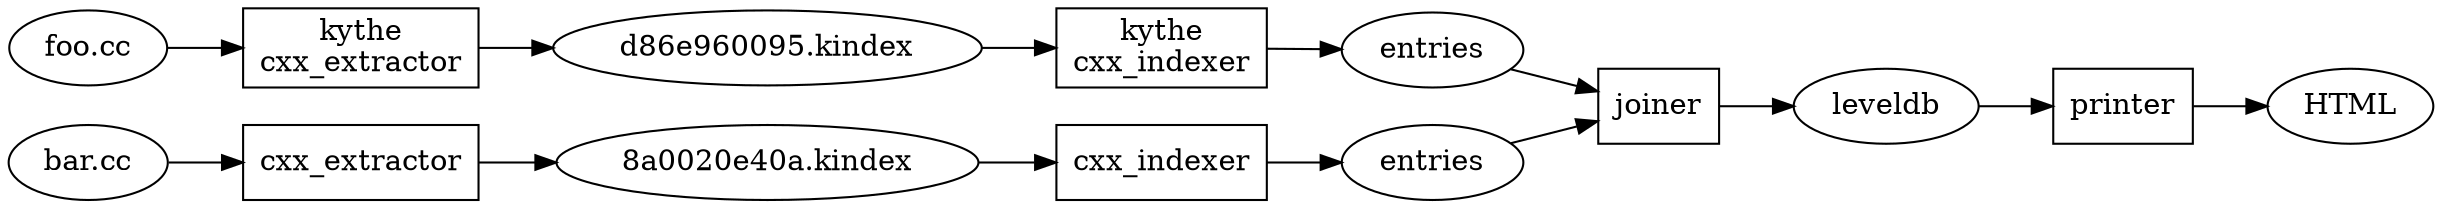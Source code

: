 digraph K {
rankdir=LR;
"foo.cc" -> E1 -> "d86e960095.kindex" -> I1 -> e1 -> joiner -> leveldb -> printer -> HTML
"bar.cc" -> E2 -> "8a0020e40a.kindex" -> I2 -> e2 -> joiner
E1[label="kythe\ncxx_extractor", shape=box]
E2[label="cxx_extractor", shape=box]
I1[label="kythe\ncxx_indexer", shape=box]
I2[label="cxx_indexer", shape=box]
e1[label="entries"]
e2[label="entries"]
joiner[shape=box]
printer[shape=box]
}
